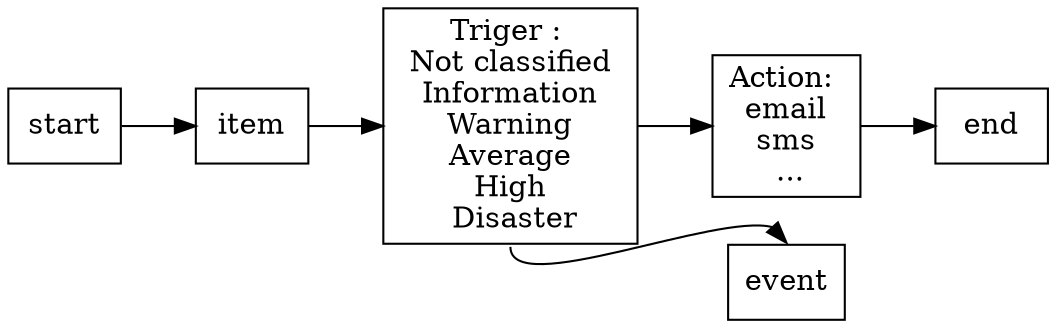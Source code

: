 digraph flow {
	node[shape="box"];
	rankdir = LR;
	trigger [label="Triger : \n Not classified \n Information \n Warning \n Average \n High \n Disaster"]
	action [label="Action: \n email \n sms \n ..."]

	start -> item -> trigger -> action -> end;
	trigger:s -> event:n;

}